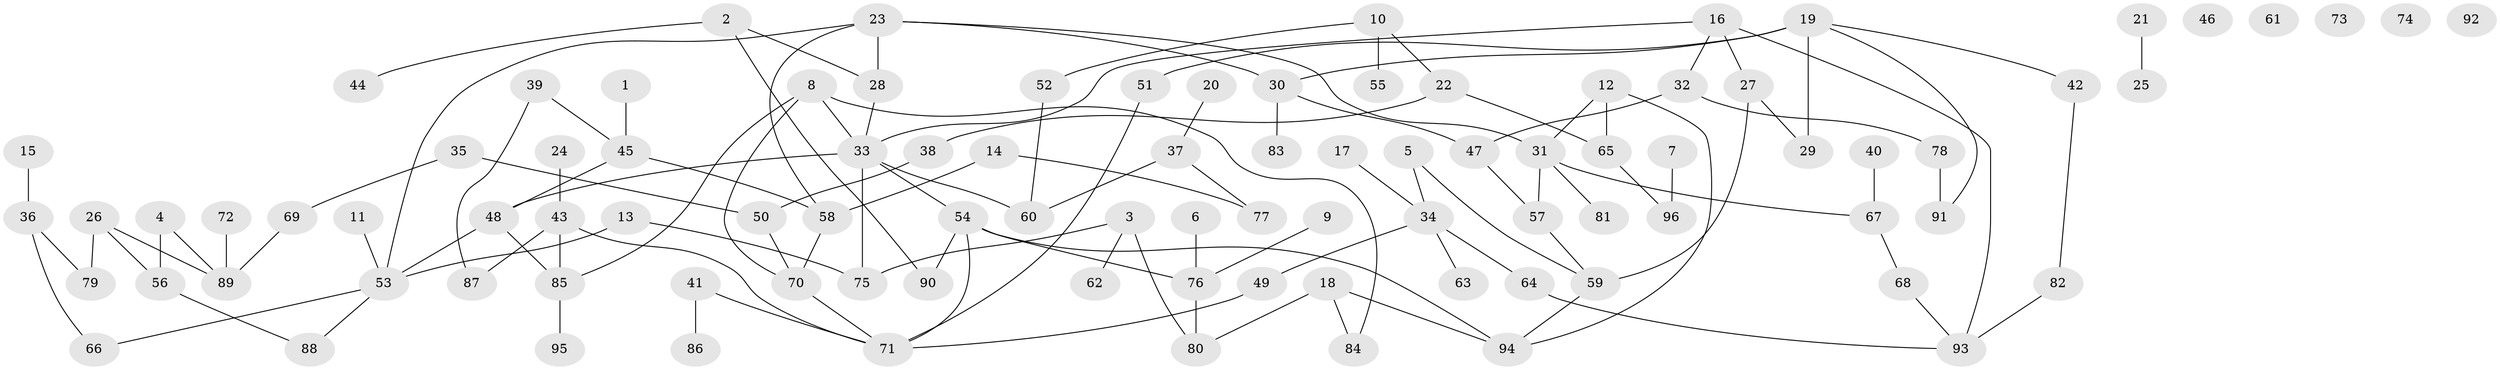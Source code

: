 // Generated by graph-tools (version 1.1) at 2025/00/03/09/25 03:00:41]
// undirected, 96 vertices, 119 edges
graph export_dot {
graph [start="1"]
  node [color=gray90,style=filled];
  1;
  2;
  3;
  4;
  5;
  6;
  7;
  8;
  9;
  10;
  11;
  12;
  13;
  14;
  15;
  16;
  17;
  18;
  19;
  20;
  21;
  22;
  23;
  24;
  25;
  26;
  27;
  28;
  29;
  30;
  31;
  32;
  33;
  34;
  35;
  36;
  37;
  38;
  39;
  40;
  41;
  42;
  43;
  44;
  45;
  46;
  47;
  48;
  49;
  50;
  51;
  52;
  53;
  54;
  55;
  56;
  57;
  58;
  59;
  60;
  61;
  62;
  63;
  64;
  65;
  66;
  67;
  68;
  69;
  70;
  71;
  72;
  73;
  74;
  75;
  76;
  77;
  78;
  79;
  80;
  81;
  82;
  83;
  84;
  85;
  86;
  87;
  88;
  89;
  90;
  91;
  92;
  93;
  94;
  95;
  96;
  1 -- 45;
  2 -- 28;
  2 -- 44;
  2 -- 90;
  3 -- 62;
  3 -- 75;
  3 -- 80;
  4 -- 56;
  4 -- 89;
  5 -- 34;
  5 -- 59;
  6 -- 76;
  7 -- 96;
  8 -- 33;
  8 -- 70;
  8 -- 84;
  8 -- 85;
  9 -- 76;
  10 -- 22;
  10 -- 52;
  10 -- 55;
  11 -- 53;
  12 -- 31;
  12 -- 65;
  12 -- 94;
  13 -- 53;
  13 -- 75;
  14 -- 58;
  14 -- 77;
  15 -- 36;
  16 -- 27;
  16 -- 32;
  16 -- 33;
  16 -- 93;
  17 -- 34;
  18 -- 80;
  18 -- 84;
  18 -- 94;
  19 -- 29;
  19 -- 30;
  19 -- 42;
  19 -- 51;
  19 -- 91;
  20 -- 37;
  21 -- 25;
  22 -- 38;
  22 -- 65;
  23 -- 28;
  23 -- 30;
  23 -- 31;
  23 -- 53;
  23 -- 58;
  24 -- 43;
  26 -- 56;
  26 -- 79;
  26 -- 89;
  27 -- 29;
  27 -- 59;
  28 -- 33;
  30 -- 47;
  30 -- 83;
  31 -- 57;
  31 -- 67;
  31 -- 81;
  32 -- 47;
  32 -- 78;
  33 -- 48;
  33 -- 54;
  33 -- 60;
  33 -- 75;
  34 -- 49;
  34 -- 63;
  34 -- 64;
  35 -- 50;
  35 -- 69;
  36 -- 66;
  36 -- 79;
  37 -- 60;
  37 -- 77;
  38 -- 50;
  39 -- 45;
  39 -- 87;
  40 -- 67;
  41 -- 71;
  41 -- 86;
  42 -- 82;
  43 -- 71;
  43 -- 85;
  43 -- 87;
  45 -- 48;
  45 -- 58;
  47 -- 57;
  48 -- 53;
  48 -- 85;
  49 -- 71;
  50 -- 70;
  51 -- 71;
  52 -- 60;
  53 -- 66;
  53 -- 88;
  54 -- 71;
  54 -- 76;
  54 -- 90;
  54 -- 94;
  56 -- 88;
  57 -- 59;
  58 -- 70;
  59 -- 94;
  64 -- 93;
  65 -- 96;
  67 -- 68;
  68 -- 93;
  69 -- 89;
  70 -- 71;
  72 -- 89;
  76 -- 80;
  78 -- 91;
  82 -- 93;
  85 -- 95;
}
